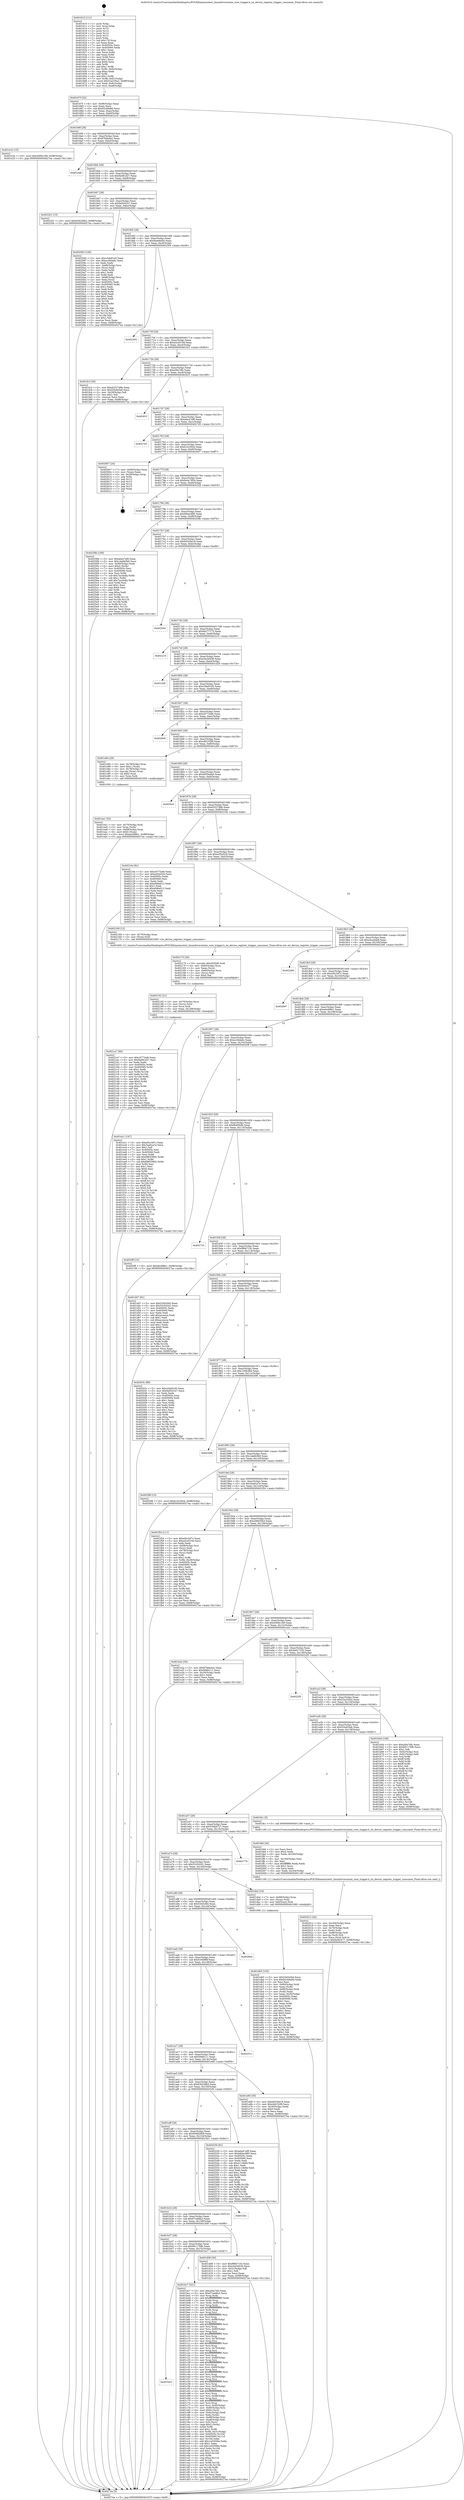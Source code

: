 digraph "0x401610" {
  label = "0x401610 (/mnt/c/Users/mathe/Desktop/tcc/POCII/binaries/extr_linuxdriversiioiio_core_trigger.h_iio_device_register_trigger_consumer_Final-ollvm.out::main(0))"
  labelloc = "t"
  node[shape=record]

  Entry [label="",width=0.3,height=0.3,shape=circle,fillcolor=black,style=filled]
  "0x40167f" [label="{
     0x40167f [32]\l
     | [instrs]\l
     &nbsp;&nbsp;0x40167f \<+6\>: mov -0x98(%rbp),%eax\l
     &nbsp;&nbsp;0x401685 \<+2\>: mov %eax,%ecx\l
     &nbsp;&nbsp;0x401687 \<+6\>: sub $0x82c0da8d,%ecx\l
     &nbsp;&nbsp;0x40168d \<+6\>: mov %eax,-0xac(%rbp)\l
     &nbsp;&nbsp;0x401693 \<+6\>: mov %ecx,-0xb0(%rbp)\l
     &nbsp;&nbsp;0x401699 \<+6\>: je 0000000000401e1b \<main+0x80b\>\l
  }"]
  "0x401e1b" [label="{
     0x401e1b [15]\l
     | [instrs]\l
     &nbsp;&nbsp;0x401e1b \<+10\>: movl $0x4569c189,-0x98(%rbp)\l
     &nbsp;&nbsp;0x401e25 \<+5\>: jmp 00000000004027ea \<main+0x11da\>\l
  }"]
  "0x40169f" [label="{
     0x40169f [28]\l
     | [instrs]\l
     &nbsp;&nbsp;0x40169f \<+5\>: jmp 00000000004016a4 \<main+0x94\>\l
     &nbsp;&nbsp;0x4016a4 \<+6\>: mov -0xac(%rbp),%eax\l
     &nbsp;&nbsp;0x4016aa \<+5\>: sub $0x87bbb4a2,%eax\l
     &nbsp;&nbsp;0x4016af \<+6\>: mov %eax,-0xb4(%rbp)\l
     &nbsp;&nbsp;0x4016b5 \<+6\>: je 0000000000401e48 \<main+0x838\>\l
  }"]
  Exit [label="",width=0.3,height=0.3,shape=circle,fillcolor=black,style=filled,peripheries=2]
  "0x401e48" [label="{
     0x401e48\l
  }", style=dashed]
  "0x4016bb" [label="{
     0x4016bb [28]\l
     | [instrs]\l
     &nbsp;&nbsp;0x4016bb \<+5\>: jmp 00000000004016c0 \<main+0xb0\>\l
     &nbsp;&nbsp;0x4016c0 \<+6\>: mov -0xac(%rbp),%eax\l
     &nbsp;&nbsp;0x4016c6 \<+5\>: sub $0x9a081d27,%eax\l
     &nbsp;&nbsp;0x4016cb \<+6\>: mov %eax,-0xb8(%rbp)\l
     &nbsp;&nbsp;0x4016d1 \<+6\>: je 0000000000402201 \<main+0xbf1\>\l
  }"]
  "0x4021a7" [label="{
     0x4021a7 [90]\l
     | [instrs]\l
     &nbsp;&nbsp;0x4021a7 \<+5\>: mov $0xc6772efe,%eax\l
     &nbsp;&nbsp;0x4021ac \<+5\>: mov $0x9a081d27,%esi\l
     &nbsp;&nbsp;0x4021b1 \<+2\>: xor %edx,%edx\l
     &nbsp;&nbsp;0x4021b3 \<+8\>: mov 0x40505c,%r8d\l
     &nbsp;&nbsp;0x4021bb \<+8\>: mov 0x405060,%r9d\l
     &nbsp;&nbsp;0x4021c3 \<+3\>: sub $0x1,%edx\l
     &nbsp;&nbsp;0x4021c6 \<+3\>: mov %r8d,%r10d\l
     &nbsp;&nbsp;0x4021c9 \<+3\>: add %edx,%r10d\l
     &nbsp;&nbsp;0x4021cc \<+4\>: imul %r10d,%r8d\l
     &nbsp;&nbsp;0x4021d0 \<+4\>: and $0x1,%r8d\l
     &nbsp;&nbsp;0x4021d4 \<+4\>: cmp $0x0,%r8d\l
     &nbsp;&nbsp;0x4021d8 \<+4\>: sete %r11b\l
     &nbsp;&nbsp;0x4021dc \<+4\>: cmp $0xa,%r9d\l
     &nbsp;&nbsp;0x4021e0 \<+3\>: setl %bl\l
     &nbsp;&nbsp;0x4021e3 \<+3\>: mov %r11b,%r14b\l
     &nbsp;&nbsp;0x4021e6 \<+3\>: and %bl,%r14b\l
     &nbsp;&nbsp;0x4021e9 \<+3\>: xor %bl,%r11b\l
     &nbsp;&nbsp;0x4021ec \<+3\>: or %r11b,%r14b\l
     &nbsp;&nbsp;0x4021ef \<+4\>: test $0x1,%r14b\l
     &nbsp;&nbsp;0x4021f3 \<+3\>: cmovne %esi,%eax\l
     &nbsp;&nbsp;0x4021f6 \<+6\>: mov %eax,-0x98(%rbp)\l
     &nbsp;&nbsp;0x4021fc \<+5\>: jmp 00000000004027ea \<main+0x11da\>\l
  }"]
  "0x402201" [label="{
     0x402201 [15]\l
     | [instrs]\l
     &nbsp;&nbsp;0x402201 \<+10\>: movl $0x639249b2,-0x98(%rbp)\l
     &nbsp;&nbsp;0x40220b \<+5\>: jmp 00000000004027ea \<main+0x11da\>\l
  }"]
  "0x4016d7" [label="{
     0x4016d7 [28]\l
     | [instrs]\l
     &nbsp;&nbsp;0x4016d7 \<+5\>: jmp 00000000004016dc \<main+0xcc\>\l
     &nbsp;&nbsp;0x4016dc \<+6\>: mov -0xac(%rbp),%eax\l
     &nbsp;&nbsp;0x4016e2 \<+5\>: sub $0x9a93d1b7,%eax\l
     &nbsp;&nbsp;0x4016e7 \<+6\>: mov %eax,-0xbc(%rbp)\l
     &nbsp;&nbsp;0x4016ed \<+6\>: je 0000000000402092 \<main+0xa82\>\l
  }"]
  "0x402192" [label="{
     0x402192 [21]\l
     | [instrs]\l
     &nbsp;&nbsp;0x402192 \<+4\>: mov -0x70(%rbp),%rcx\l
     &nbsp;&nbsp;0x402196 \<+3\>: mov (%rcx),%rcx\l
     &nbsp;&nbsp;0x402199 \<+3\>: mov %rcx,%rdi\l
     &nbsp;&nbsp;0x40219c \<+6\>: mov %eax,-0x168(%rbp)\l
     &nbsp;&nbsp;0x4021a2 \<+5\>: call 0000000000401030 \<free@plt\>\l
     | [calls]\l
     &nbsp;&nbsp;0x401030 \{1\} (unknown)\l
  }"]
  "0x402092" [label="{
     0x402092 [109]\l
     | [instrs]\l
     &nbsp;&nbsp;0x402092 \<+5\>: mov $0xc5de91d5,%eax\l
     &nbsp;&nbsp;0x402097 \<+5\>: mov $0xec26da6c,%ecx\l
     &nbsp;&nbsp;0x40209c \<+2\>: xor %edx,%edx\l
     &nbsp;&nbsp;0x40209e \<+4\>: mov -0x68(%rbp),%rsi\l
     &nbsp;&nbsp;0x4020a2 \<+2\>: mov (%rsi),%edi\l
     &nbsp;&nbsp;0x4020a4 \<+3\>: mov %edx,%r8d\l
     &nbsp;&nbsp;0x4020a7 \<+4\>: sub $0x1,%r8d\l
     &nbsp;&nbsp;0x4020ab \<+3\>: sub %r8d,%edi\l
     &nbsp;&nbsp;0x4020ae \<+4\>: mov -0x68(%rbp),%rsi\l
     &nbsp;&nbsp;0x4020b2 \<+2\>: mov %edi,(%rsi)\l
     &nbsp;&nbsp;0x4020b4 \<+7\>: mov 0x40505c,%edi\l
     &nbsp;&nbsp;0x4020bb \<+8\>: mov 0x405060,%r8d\l
     &nbsp;&nbsp;0x4020c3 \<+3\>: sub $0x1,%edx\l
     &nbsp;&nbsp;0x4020c6 \<+3\>: mov %edi,%r9d\l
     &nbsp;&nbsp;0x4020c9 \<+3\>: add %edx,%r9d\l
     &nbsp;&nbsp;0x4020cc \<+4\>: imul %r9d,%edi\l
     &nbsp;&nbsp;0x4020d0 \<+3\>: and $0x1,%edi\l
     &nbsp;&nbsp;0x4020d3 \<+3\>: cmp $0x0,%edi\l
     &nbsp;&nbsp;0x4020d6 \<+4\>: sete %r10b\l
     &nbsp;&nbsp;0x4020da \<+4\>: cmp $0xa,%r8d\l
     &nbsp;&nbsp;0x4020de \<+4\>: setl %r11b\l
     &nbsp;&nbsp;0x4020e2 \<+3\>: mov %r10b,%bl\l
     &nbsp;&nbsp;0x4020e5 \<+3\>: and %r11b,%bl\l
     &nbsp;&nbsp;0x4020e8 \<+3\>: xor %r11b,%r10b\l
     &nbsp;&nbsp;0x4020eb \<+3\>: or %r10b,%bl\l
     &nbsp;&nbsp;0x4020ee \<+3\>: test $0x1,%bl\l
     &nbsp;&nbsp;0x4020f1 \<+3\>: cmovne %ecx,%eax\l
     &nbsp;&nbsp;0x4020f4 \<+6\>: mov %eax,-0x98(%rbp)\l
     &nbsp;&nbsp;0x4020fa \<+5\>: jmp 00000000004027ea \<main+0x11da\>\l
  }"]
  "0x4016f3" [label="{
     0x4016f3 [28]\l
     | [instrs]\l
     &nbsp;&nbsp;0x4016f3 \<+5\>: jmp 00000000004016f8 \<main+0xe8\>\l
     &nbsp;&nbsp;0x4016f8 \<+6\>: mov -0xac(%rbp),%eax\l
     &nbsp;&nbsp;0x4016fe \<+5\>: sub $0x9ade6ed4,%eax\l
     &nbsp;&nbsp;0x401703 \<+6\>: mov %eax,-0xc0(%rbp)\l
     &nbsp;&nbsp;0x401709 \<+6\>: je 0000000000402304 \<main+0xcf4\>\l
  }"]
  "0x402175" [label="{
     0x402175 [29]\l
     | [instrs]\l
     &nbsp;&nbsp;0x402175 \<+10\>: movabs $0x4030d6,%rdi\l
     &nbsp;&nbsp;0x40217f \<+4\>: mov -0x60(%rbp),%rcx\l
     &nbsp;&nbsp;0x402183 \<+2\>: mov %eax,(%rcx)\l
     &nbsp;&nbsp;0x402185 \<+4\>: mov -0x60(%rbp),%rcx\l
     &nbsp;&nbsp;0x402189 \<+2\>: mov (%rcx),%esi\l
     &nbsp;&nbsp;0x40218b \<+2\>: mov $0x0,%al\l
     &nbsp;&nbsp;0x40218d \<+5\>: call 0000000000401040 \<printf@plt\>\l
     | [calls]\l
     &nbsp;&nbsp;0x401040 \{1\} (unknown)\l
  }"]
  "0x402304" [label="{
     0x402304\l
  }", style=dashed]
  "0x40170f" [label="{
     0x40170f [28]\l
     | [instrs]\l
     &nbsp;&nbsp;0x40170f \<+5\>: jmp 0000000000401714 \<main+0x104\>\l
     &nbsp;&nbsp;0x401714 \<+6\>: mov -0xac(%rbp),%eax\l
     &nbsp;&nbsp;0x40171a \<+5\>: sub $0xa5ce519d,%eax\l
     &nbsp;&nbsp;0x40171f \<+6\>: mov %eax,-0xc4(%rbp)\l
     &nbsp;&nbsp;0x401725 \<+6\>: je 0000000000401fc3 \<main+0x9b3\>\l
  }"]
  "0x402012" [label="{
     0x402012 [42]\l
     | [instrs]\l
     &nbsp;&nbsp;0x402012 \<+6\>: mov -0x164(%rbp),%ecx\l
     &nbsp;&nbsp;0x402018 \<+3\>: imul %eax,%ecx\l
     &nbsp;&nbsp;0x40201b \<+4\>: mov -0x70(%rbp),%rdi\l
     &nbsp;&nbsp;0x40201f \<+3\>: mov (%rdi),%rdi\l
     &nbsp;&nbsp;0x402022 \<+4\>: mov -0x68(%rbp),%r8\l
     &nbsp;&nbsp;0x402026 \<+3\>: movslq (%r8),%r8\l
     &nbsp;&nbsp;0x402029 \<+4\>: mov %ecx,(%rdi,%r8,4)\l
     &nbsp;&nbsp;0x40202d \<+10\>: movl $0xfa56c477,-0x98(%rbp)\l
     &nbsp;&nbsp;0x402037 \<+5\>: jmp 00000000004027ea \<main+0x11da\>\l
  }"]
  "0x401fc3" [label="{
     0x401fc3 [30]\l
     | [instrs]\l
     &nbsp;&nbsp;0x401fc3 \<+5\>: mov $0xd252748b,%eax\l
     &nbsp;&nbsp;0x401fc8 \<+5\>: mov $0x52b403a6,%ecx\l
     &nbsp;&nbsp;0x401fcd \<+3\>: mov -0x29(%rbp),%dl\l
     &nbsp;&nbsp;0x401fd0 \<+3\>: test $0x1,%dl\l
     &nbsp;&nbsp;0x401fd3 \<+3\>: cmovne %ecx,%eax\l
     &nbsp;&nbsp;0x401fd6 \<+6\>: mov %eax,-0x98(%rbp)\l
     &nbsp;&nbsp;0x401fdc \<+5\>: jmp 00000000004027ea \<main+0x11da\>\l
  }"]
  "0x40172b" [label="{
     0x40172b [28]\l
     | [instrs]\l
     &nbsp;&nbsp;0x40172b \<+5\>: jmp 0000000000401730 \<main+0x120\>\l
     &nbsp;&nbsp;0x401730 \<+6\>: mov -0xac(%rbp),%eax\l
     &nbsp;&nbsp;0x401736 \<+5\>: sub $0xa5fa7dfc,%eax\l
     &nbsp;&nbsp;0x40173b \<+6\>: mov %eax,-0xc8(%rbp)\l
     &nbsp;&nbsp;0x401741 \<+6\>: je 000000000040261f \<main+0x100f\>\l
  }"]
  "0x401fe6" [label="{
     0x401fe6 [44]\l
     | [instrs]\l
     &nbsp;&nbsp;0x401fe6 \<+2\>: xor %ecx,%ecx\l
     &nbsp;&nbsp;0x401fe8 \<+5\>: mov $0x2,%edx\l
     &nbsp;&nbsp;0x401fed \<+6\>: mov %edx,-0x160(%rbp)\l
     &nbsp;&nbsp;0x401ff3 \<+1\>: cltd\l
     &nbsp;&nbsp;0x401ff4 \<+6\>: mov -0x160(%rbp),%esi\l
     &nbsp;&nbsp;0x401ffa \<+2\>: idiv %esi\l
     &nbsp;&nbsp;0x401ffc \<+6\>: imul $0xfffffffe,%edx,%edx\l
     &nbsp;&nbsp;0x402002 \<+3\>: sub $0x1,%ecx\l
     &nbsp;&nbsp;0x402005 \<+2\>: sub %ecx,%edx\l
     &nbsp;&nbsp;0x402007 \<+6\>: mov %edx,-0x164(%rbp)\l
     &nbsp;&nbsp;0x40200d \<+5\>: call 0000000000401160 \<next_i\>\l
     | [calls]\l
     &nbsp;&nbsp;0x401160 \{1\} (/mnt/c/Users/mathe/Desktop/tcc/POCII/binaries/extr_linuxdriversiioiio_core_trigger.h_iio_device_register_trigger_consumer_Final-ollvm.out::next_i)\l
  }"]
  "0x40261f" [label="{
     0x40261f\l
  }", style=dashed]
  "0x401747" [label="{
     0x401747 [28]\l
     | [instrs]\l
     &nbsp;&nbsp;0x401747 \<+5\>: jmp 000000000040174c \<main+0x13c\>\l
     &nbsp;&nbsp;0x40174c \<+6\>: mov -0xac(%rbp),%eax\l
     &nbsp;&nbsp;0x401752 \<+5\>: sub $0xabe47af9,%eax\l
     &nbsp;&nbsp;0x401757 \<+6\>: mov %eax,-0xcc(%rbp)\l
     &nbsp;&nbsp;0x40175d \<+6\>: je 00000000004027d3 \<main+0x11c3\>\l
  }"]
  "0x401ea1" [label="{
     0x401ea1 [32]\l
     | [instrs]\l
     &nbsp;&nbsp;0x401ea1 \<+4\>: mov -0x70(%rbp),%rdi\l
     &nbsp;&nbsp;0x401ea5 \<+3\>: mov %rax,(%rdi)\l
     &nbsp;&nbsp;0x401ea8 \<+4\>: mov -0x68(%rbp),%rax\l
     &nbsp;&nbsp;0x401eac \<+6\>: movl $0x0,(%rax)\l
     &nbsp;&nbsp;0x401eb2 \<+10\>: movl $0xebc6f6b1,-0x98(%rbp)\l
     &nbsp;&nbsp;0x401ebc \<+5\>: jmp 00000000004027ea \<main+0x11da\>\l
  }"]
  "0x4027d3" [label="{
     0x4027d3\l
  }", style=dashed]
  "0x401763" [label="{
     0x401763 [28]\l
     | [instrs]\l
     &nbsp;&nbsp;0x401763 \<+5\>: jmp 0000000000401768 \<main+0x158\>\l
     &nbsp;&nbsp;0x401768 \<+6\>: mov -0xac(%rbp),%eax\l
     &nbsp;&nbsp;0x40176e \<+5\>: sub $0xb10c30cb,%eax\l
     &nbsp;&nbsp;0x401773 \<+6\>: mov %eax,-0xd0(%rbp)\l
     &nbsp;&nbsp;0x401779 \<+6\>: je 0000000000402607 \<main+0xff7\>\l
  }"]
  "0x401db5" [label="{
     0x401db5 [102]\l
     | [instrs]\l
     &nbsp;&nbsp;0x401db5 \<+5\>: mov $0x53d3cf44,%ecx\l
     &nbsp;&nbsp;0x401dba \<+5\>: mov $0x82c0da8d,%edx\l
     &nbsp;&nbsp;0x401dbf \<+2\>: xor %esi,%esi\l
     &nbsp;&nbsp;0x401dc1 \<+4\>: mov -0x80(%rbp),%rdi\l
     &nbsp;&nbsp;0x401dc5 \<+2\>: mov %eax,(%rdi)\l
     &nbsp;&nbsp;0x401dc7 \<+4\>: mov -0x80(%rbp),%rdi\l
     &nbsp;&nbsp;0x401dcb \<+2\>: mov (%rdi),%eax\l
     &nbsp;&nbsp;0x401dcd \<+3\>: mov %eax,-0x30(%rbp)\l
     &nbsp;&nbsp;0x401dd0 \<+7\>: mov 0x40505c,%eax\l
     &nbsp;&nbsp;0x401dd7 \<+8\>: mov 0x405060,%r8d\l
     &nbsp;&nbsp;0x401ddf \<+3\>: sub $0x1,%esi\l
     &nbsp;&nbsp;0x401de2 \<+3\>: mov %eax,%r9d\l
     &nbsp;&nbsp;0x401de5 \<+3\>: add %esi,%r9d\l
     &nbsp;&nbsp;0x401de8 \<+4\>: imul %r9d,%eax\l
     &nbsp;&nbsp;0x401dec \<+3\>: and $0x1,%eax\l
     &nbsp;&nbsp;0x401def \<+3\>: cmp $0x0,%eax\l
     &nbsp;&nbsp;0x401df2 \<+4\>: sete %r10b\l
     &nbsp;&nbsp;0x401df6 \<+4\>: cmp $0xa,%r8d\l
     &nbsp;&nbsp;0x401dfa \<+4\>: setl %r11b\l
     &nbsp;&nbsp;0x401dfe \<+3\>: mov %r10b,%bl\l
     &nbsp;&nbsp;0x401e01 \<+3\>: and %r11b,%bl\l
     &nbsp;&nbsp;0x401e04 \<+3\>: xor %r11b,%r10b\l
     &nbsp;&nbsp;0x401e07 \<+3\>: or %r10b,%bl\l
     &nbsp;&nbsp;0x401e0a \<+3\>: test $0x1,%bl\l
     &nbsp;&nbsp;0x401e0d \<+3\>: cmovne %edx,%ecx\l
     &nbsp;&nbsp;0x401e10 \<+6\>: mov %ecx,-0x98(%rbp)\l
     &nbsp;&nbsp;0x401e16 \<+5\>: jmp 00000000004027ea \<main+0x11da\>\l
  }"]
  "0x402607" [label="{
     0x402607 [24]\l
     | [instrs]\l
     &nbsp;&nbsp;0x402607 \<+7\>: mov -0x90(%rbp),%rax\l
     &nbsp;&nbsp;0x40260e \<+2\>: mov (%rax),%eax\l
     &nbsp;&nbsp;0x402610 \<+4\>: lea -0x28(%rbp),%rsp\l
     &nbsp;&nbsp;0x402614 \<+1\>: pop %rbx\l
     &nbsp;&nbsp;0x402615 \<+2\>: pop %r12\l
     &nbsp;&nbsp;0x402617 \<+2\>: pop %r13\l
     &nbsp;&nbsp;0x402619 \<+2\>: pop %r14\l
     &nbsp;&nbsp;0x40261b \<+2\>: pop %r15\l
     &nbsp;&nbsp;0x40261d \<+1\>: pop %rbp\l
     &nbsp;&nbsp;0x40261e \<+1\>: ret\l
  }"]
  "0x40177f" [label="{
     0x40177f [28]\l
     | [instrs]\l
     &nbsp;&nbsp;0x40177f \<+5\>: jmp 0000000000401784 \<main+0x174\>\l
     &nbsp;&nbsp;0x401784 \<+6\>: mov -0xac(%rbp),%eax\l
     &nbsp;&nbsp;0x40178a \<+5\>: sub $0xb44c7854,%eax\l
     &nbsp;&nbsp;0x40178f \<+6\>: mov %eax,-0xd4(%rbp)\l
     &nbsp;&nbsp;0x401795 \<+6\>: je 0000000000402328 \<main+0xd18\>\l
  }"]
  "0x401b53" [label="{
     0x401b53\l
  }", style=dashed]
  "0x402328" [label="{
     0x402328\l
  }", style=dashed]
  "0x40179b" [label="{
     0x40179b [28]\l
     | [instrs]\l
     &nbsp;&nbsp;0x40179b \<+5\>: jmp 00000000004017a0 \<main+0x190\>\l
     &nbsp;&nbsp;0x4017a0 \<+6\>: mov -0xac(%rbp),%eax\l
     &nbsp;&nbsp;0x4017a6 \<+5\>: sub $0xb84ec885,%eax\l
     &nbsp;&nbsp;0x4017ab \<+6\>: mov %eax,-0xd8(%rbp)\l
     &nbsp;&nbsp;0x4017b1 \<+6\>: je 000000000040258b \<main+0xf7b\>\l
  }"]
  "0x401bc7" [label="{
     0x401bc7 [321]\l
     | [instrs]\l
     &nbsp;&nbsp;0x401bc7 \<+5\>: mov $0xa5fa7dfc,%eax\l
     &nbsp;&nbsp;0x401bcc \<+5\>: mov $0x67ceb8a3,%ecx\l
     &nbsp;&nbsp;0x401bd1 \<+3\>: mov %rsp,%rdx\l
     &nbsp;&nbsp;0x401bd4 \<+4\>: add $0xfffffffffffffff0,%rdx\l
     &nbsp;&nbsp;0x401bd8 \<+3\>: mov %rdx,%rsp\l
     &nbsp;&nbsp;0x401bdb \<+7\>: mov %rdx,-0x90(%rbp)\l
     &nbsp;&nbsp;0x401be2 \<+3\>: mov %rsp,%rdx\l
     &nbsp;&nbsp;0x401be5 \<+4\>: add $0xfffffffffffffff0,%rdx\l
     &nbsp;&nbsp;0x401be9 \<+3\>: mov %rdx,%rsp\l
     &nbsp;&nbsp;0x401bec \<+3\>: mov %rsp,%rsi\l
     &nbsp;&nbsp;0x401bef \<+4\>: add $0xfffffffffffffff0,%rsi\l
     &nbsp;&nbsp;0x401bf3 \<+3\>: mov %rsi,%rsp\l
     &nbsp;&nbsp;0x401bf6 \<+7\>: mov %rsi,-0x88(%rbp)\l
     &nbsp;&nbsp;0x401bfd \<+3\>: mov %rsp,%rsi\l
     &nbsp;&nbsp;0x401c00 \<+4\>: add $0xfffffffffffffff0,%rsi\l
     &nbsp;&nbsp;0x401c04 \<+3\>: mov %rsi,%rsp\l
     &nbsp;&nbsp;0x401c07 \<+4\>: mov %rsi,-0x80(%rbp)\l
     &nbsp;&nbsp;0x401c0b \<+3\>: mov %rsp,%rsi\l
     &nbsp;&nbsp;0x401c0e \<+4\>: add $0xfffffffffffffff0,%rsi\l
     &nbsp;&nbsp;0x401c12 \<+3\>: mov %rsi,%rsp\l
     &nbsp;&nbsp;0x401c15 \<+4\>: mov %rsi,-0x78(%rbp)\l
     &nbsp;&nbsp;0x401c19 \<+3\>: mov %rsp,%rsi\l
     &nbsp;&nbsp;0x401c1c \<+4\>: add $0xfffffffffffffff0,%rsi\l
     &nbsp;&nbsp;0x401c20 \<+3\>: mov %rsi,%rsp\l
     &nbsp;&nbsp;0x401c23 \<+4\>: mov %rsi,-0x70(%rbp)\l
     &nbsp;&nbsp;0x401c27 \<+3\>: mov %rsp,%rsi\l
     &nbsp;&nbsp;0x401c2a \<+4\>: add $0xfffffffffffffff0,%rsi\l
     &nbsp;&nbsp;0x401c2e \<+3\>: mov %rsi,%rsp\l
     &nbsp;&nbsp;0x401c31 \<+4\>: mov %rsi,-0x68(%rbp)\l
     &nbsp;&nbsp;0x401c35 \<+3\>: mov %rsp,%rsi\l
     &nbsp;&nbsp;0x401c38 \<+4\>: add $0xfffffffffffffff0,%rsi\l
     &nbsp;&nbsp;0x401c3c \<+3\>: mov %rsi,%rsp\l
     &nbsp;&nbsp;0x401c3f \<+4\>: mov %rsi,-0x60(%rbp)\l
     &nbsp;&nbsp;0x401c43 \<+3\>: mov %rsp,%rsi\l
     &nbsp;&nbsp;0x401c46 \<+4\>: add $0xfffffffffffffff0,%rsi\l
     &nbsp;&nbsp;0x401c4a \<+3\>: mov %rsi,%rsp\l
     &nbsp;&nbsp;0x401c4d \<+4\>: mov %rsi,-0x58(%rbp)\l
     &nbsp;&nbsp;0x401c51 \<+3\>: mov %rsp,%rsi\l
     &nbsp;&nbsp;0x401c54 \<+4\>: add $0xfffffffffffffff0,%rsi\l
     &nbsp;&nbsp;0x401c58 \<+3\>: mov %rsi,%rsp\l
     &nbsp;&nbsp;0x401c5b \<+4\>: mov %rsi,-0x50(%rbp)\l
     &nbsp;&nbsp;0x401c5f \<+3\>: mov %rsp,%rsi\l
     &nbsp;&nbsp;0x401c62 \<+4\>: add $0xfffffffffffffff0,%rsi\l
     &nbsp;&nbsp;0x401c66 \<+3\>: mov %rsi,%rsp\l
     &nbsp;&nbsp;0x401c69 \<+4\>: mov %rsi,-0x48(%rbp)\l
     &nbsp;&nbsp;0x401c6d \<+3\>: mov %rsp,%rsi\l
     &nbsp;&nbsp;0x401c70 \<+4\>: add $0xfffffffffffffff0,%rsi\l
     &nbsp;&nbsp;0x401c74 \<+3\>: mov %rsi,%rsp\l
     &nbsp;&nbsp;0x401c77 \<+4\>: mov %rsi,-0x40(%rbp)\l
     &nbsp;&nbsp;0x401c7b \<+7\>: mov -0x90(%rbp),%rsi\l
     &nbsp;&nbsp;0x401c82 \<+6\>: movl $0x0,(%rsi)\l
     &nbsp;&nbsp;0x401c88 \<+6\>: mov -0x9c(%rbp),%edi\l
     &nbsp;&nbsp;0x401c8e \<+2\>: mov %edi,(%rdx)\l
     &nbsp;&nbsp;0x401c90 \<+7\>: mov -0x88(%rbp),%rsi\l
     &nbsp;&nbsp;0x401c97 \<+7\>: mov -0xa8(%rbp),%r8\l
     &nbsp;&nbsp;0x401c9e \<+3\>: mov %r8,(%rsi)\l
     &nbsp;&nbsp;0x401ca1 \<+3\>: cmpl $0x2,(%rdx)\l
     &nbsp;&nbsp;0x401ca4 \<+4\>: setne %r9b\l
     &nbsp;&nbsp;0x401ca8 \<+4\>: and $0x1,%r9b\l
     &nbsp;&nbsp;0x401cac \<+4\>: mov %r9b,-0x31(%rbp)\l
     &nbsp;&nbsp;0x401cb0 \<+8\>: mov 0x40505c,%r10d\l
     &nbsp;&nbsp;0x401cb8 \<+8\>: mov 0x405060,%r11d\l
     &nbsp;&nbsp;0x401cc0 \<+3\>: mov %r10d,%ebx\l
     &nbsp;&nbsp;0x401cc3 \<+6\>: add $0x1e43506e,%ebx\l
     &nbsp;&nbsp;0x401cc9 \<+3\>: sub $0x1,%ebx\l
     &nbsp;&nbsp;0x401ccc \<+6\>: sub $0x1e43506e,%ebx\l
     &nbsp;&nbsp;0x401cd2 \<+4\>: imul %ebx,%r10d\l
     &nbsp;&nbsp;0x401cd6 \<+4\>: and $0x1,%r10d\l
     &nbsp;&nbsp;0x401cda \<+4\>: cmp $0x0,%r10d\l
     &nbsp;&nbsp;0x401cde \<+4\>: sete %r9b\l
     &nbsp;&nbsp;0x401ce2 \<+4\>: cmp $0xa,%r11d\l
     &nbsp;&nbsp;0x401ce6 \<+4\>: setl %r14b\l
     &nbsp;&nbsp;0x401cea \<+3\>: mov %r9b,%r15b\l
     &nbsp;&nbsp;0x401ced \<+3\>: and %r14b,%r15b\l
     &nbsp;&nbsp;0x401cf0 \<+3\>: xor %r14b,%r9b\l
     &nbsp;&nbsp;0x401cf3 \<+3\>: or %r9b,%r15b\l
     &nbsp;&nbsp;0x401cf6 \<+4\>: test $0x1,%r15b\l
     &nbsp;&nbsp;0x401cfa \<+3\>: cmovne %ecx,%eax\l
     &nbsp;&nbsp;0x401cfd \<+6\>: mov %eax,-0x98(%rbp)\l
     &nbsp;&nbsp;0x401d03 \<+5\>: jmp 00000000004027ea \<main+0x11da\>\l
  }"]
  "0x40258b" [label="{
     0x40258b [109]\l
     | [instrs]\l
     &nbsp;&nbsp;0x40258b \<+5\>: mov $0xabe47af9,%eax\l
     &nbsp;&nbsp;0x402590 \<+5\>: mov $0x1da6b5b0,%ecx\l
     &nbsp;&nbsp;0x402595 \<+7\>: mov -0x90(%rbp),%rdx\l
     &nbsp;&nbsp;0x40259c \<+6\>: movl $0x0,(%rdx)\l
     &nbsp;&nbsp;0x4025a2 \<+7\>: mov 0x40505c,%esi\l
     &nbsp;&nbsp;0x4025a9 \<+7\>: mov 0x405060,%edi\l
     &nbsp;&nbsp;0x4025b0 \<+3\>: mov %esi,%r8d\l
     &nbsp;&nbsp;0x4025b3 \<+7\>: sub $0x7accb4fa,%r8d\l
     &nbsp;&nbsp;0x4025ba \<+4\>: sub $0x1,%r8d\l
     &nbsp;&nbsp;0x4025be \<+7\>: add $0x7accb4fa,%r8d\l
     &nbsp;&nbsp;0x4025c5 \<+4\>: imul %r8d,%esi\l
     &nbsp;&nbsp;0x4025c9 \<+3\>: and $0x1,%esi\l
     &nbsp;&nbsp;0x4025cc \<+3\>: cmp $0x0,%esi\l
     &nbsp;&nbsp;0x4025cf \<+4\>: sete %r9b\l
     &nbsp;&nbsp;0x4025d3 \<+3\>: cmp $0xa,%edi\l
     &nbsp;&nbsp;0x4025d6 \<+4\>: setl %r10b\l
     &nbsp;&nbsp;0x4025da \<+3\>: mov %r9b,%r11b\l
     &nbsp;&nbsp;0x4025dd \<+3\>: and %r10b,%r11b\l
     &nbsp;&nbsp;0x4025e0 \<+3\>: xor %r10b,%r9b\l
     &nbsp;&nbsp;0x4025e3 \<+3\>: or %r9b,%r11b\l
     &nbsp;&nbsp;0x4025e6 \<+4\>: test $0x1,%r11b\l
     &nbsp;&nbsp;0x4025ea \<+3\>: cmovne %ecx,%eax\l
     &nbsp;&nbsp;0x4025ed \<+6\>: mov %eax,-0x98(%rbp)\l
     &nbsp;&nbsp;0x4025f3 \<+5\>: jmp 00000000004027ea \<main+0x11da\>\l
  }"]
  "0x4017b7" [label="{
     0x4017b7 [28]\l
     | [instrs]\l
     &nbsp;&nbsp;0x4017b7 \<+5\>: jmp 00000000004017bc \<main+0x1ac\>\l
     &nbsp;&nbsp;0x4017bc \<+6\>: mov -0xac(%rbp),%eax\l
     &nbsp;&nbsp;0x4017c2 \<+5\>: sub $0xb9329a18,%eax\l
     &nbsp;&nbsp;0x4017c7 \<+6\>: mov %eax,-0xdc(%rbp)\l
     &nbsp;&nbsp;0x4017cd \<+6\>: je 000000000040250d \<main+0xefd\>\l
  }"]
  "0x401b37" [label="{
     0x401b37 [28]\l
     | [instrs]\l
     &nbsp;&nbsp;0x401b37 \<+5\>: jmp 0000000000401b3c \<main+0x52c\>\l
     &nbsp;&nbsp;0x401b3c \<+6\>: mov -0xac(%rbp),%eax\l
     &nbsp;&nbsp;0x401b42 \<+5\>: sub $0x68117bfb,%eax\l
     &nbsp;&nbsp;0x401b47 \<+6\>: mov %eax,-0x15c(%rbp)\l
     &nbsp;&nbsp;0x401b4d \<+6\>: je 0000000000401bc7 \<main+0x5b7\>\l
  }"]
  "0x40250d" [label="{
     0x40250d\l
  }", style=dashed]
  "0x4017d3" [label="{
     0x4017d3 [28]\l
     | [instrs]\l
     &nbsp;&nbsp;0x4017d3 \<+5\>: jmp 00000000004017d8 \<main+0x1c8\>\l
     &nbsp;&nbsp;0x4017d8 \<+6\>: mov -0xac(%rbp),%eax\l
     &nbsp;&nbsp;0x4017de \<+5\>: sub $0xbb277175,%eax\l
     &nbsp;&nbsp;0x4017e3 \<+6\>: mov %eax,-0xe0(%rbp)\l
     &nbsp;&nbsp;0x4017e9 \<+6\>: je 0000000000402210 \<main+0xc00\>\l
  }"]
  "0x401d08" [label="{
     0x401d08 [30]\l
     | [instrs]\l
     &nbsp;&nbsp;0x401d08 \<+5\>: mov $0xf98b710c,%eax\l
     &nbsp;&nbsp;0x401d0d \<+5\>: mov $0xc0a3d438,%ecx\l
     &nbsp;&nbsp;0x401d12 \<+3\>: mov -0x31(%rbp),%dl\l
     &nbsp;&nbsp;0x401d15 \<+3\>: test $0x1,%dl\l
     &nbsp;&nbsp;0x401d18 \<+3\>: cmovne %ecx,%eax\l
     &nbsp;&nbsp;0x401d1b \<+6\>: mov %eax,-0x98(%rbp)\l
     &nbsp;&nbsp;0x401d21 \<+5\>: jmp 00000000004027ea \<main+0x11da\>\l
  }"]
  "0x402210" [label="{
     0x402210\l
  }", style=dashed]
  "0x4017ef" [label="{
     0x4017ef [28]\l
     | [instrs]\l
     &nbsp;&nbsp;0x4017ef \<+5\>: jmp 00000000004017f4 \<main+0x1e4\>\l
     &nbsp;&nbsp;0x4017f4 \<+6\>: mov -0xac(%rbp),%eax\l
     &nbsp;&nbsp;0x4017fa \<+5\>: sub $0xc0a3d438,%eax\l
     &nbsp;&nbsp;0x4017ff \<+6\>: mov %eax,-0xe4(%rbp)\l
     &nbsp;&nbsp;0x401805 \<+6\>: je 0000000000401d26 \<main+0x716\>\l
  }"]
  "0x401b1b" [label="{
     0x401b1b [28]\l
     | [instrs]\l
     &nbsp;&nbsp;0x401b1b \<+5\>: jmp 0000000000401b20 \<main+0x510\>\l
     &nbsp;&nbsp;0x401b20 \<+6\>: mov -0xac(%rbp),%eax\l
     &nbsp;&nbsp;0x401b26 \<+5\>: sub $0x67ceb8a3,%eax\l
     &nbsp;&nbsp;0x401b2b \<+6\>: mov %eax,-0x158(%rbp)\l
     &nbsp;&nbsp;0x401b31 \<+6\>: je 0000000000401d08 \<main+0x6f8\>\l
  }"]
  "0x401d26" [label="{
     0x401d26\l
  }", style=dashed]
  "0x40180b" [label="{
     0x40180b [28]\l
     | [instrs]\l
     &nbsp;&nbsp;0x40180b \<+5\>: jmp 0000000000401810 \<main+0x200\>\l
     &nbsp;&nbsp;0x401810 \<+6\>: mov -0xac(%rbp),%eax\l
     &nbsp;&nbsp;0x401816 \<+5\>: sub $0xc5de91d5,%eax\l
     &nbsp;&nbsp;0x40181b \<+6\>: mov %eax,-0xe8(%rbp)\l
     &nbsp;&nbsp;0x401821 \<+6\>: je 00000000004026bc \<main+0x10ac\>\l
  }"]
  "0x4023b1" [label="{
     0x4023b1\l
  }", style=dashed]
  "0x4026bc" [label="{
     0x4026bc\l
  }", style=dashed]
  "0x401827" [label="{
     0x401827 [28]\l
     | [instrs]\l
     &nbsp;&nbsp;0x401827 \<+5\>: jmp 000000000040182c \<main+0x21c\>\l
     &nbsp;&nbsp;0x40182c \<+6\>: mov -0xac(%rbp),%eax\l
     &nbsp;&nbsp;0x401832 \<+5\>: sub $0xc6772efe,%eax\l
     &nbsp;&nbsp;0x401837 \<+6\>: mov %eax,-0xec(%rbp)\l
     &nbsp;&nbsp;0x40183d \<+6\>: je 00000000004026e6 \<main+0x10d6\>\l
  }"]
  "0x401aff" [label="{
     0x401aff [28]\l
     | [instrs]\l
     &nbsp;&nbsp;0x401aff \<+5\>: jmp 0000000000401b04 \<main+0x4f4\>\l
     &nbsp;&nbsp;0x401b04 \<+6\>: mov -0xac(%rbp),%eax\l
     &nbsp;&nbsp;0x401b0a \<+5\>: sub $0x65682609,%eax\l
     &nbsp;&nbsp;0x401b0f \<+6\>: mov %eax,-0x154(%rbp)\l
     &nbsp;&nbsp;0x401b15 \<+6\>: je 00000000004023b1 \<main+0xda1\>\l
  }"]
  "0x4026e6" [label="{
     0x4026e6\l
  }", style=dashed]
  "0x401843" [label="{
     0x401843 [28]\l
     | [instrs]\l
     &nbsp;&nbsp;0x401843 \<+5\>: jmp 0000000000401848 \<main+0x238\>\l
     &nbsp;&nbsp;0x401848 \<+6\>: mov -0xac(%rbp),%eax\l
     &nbsp;&nbsp;0x40184e \<+5\>: sub $0xc8d152f9,%eax\l
     &nbsp;&nbsp;0x401853 \<+6\>: mov %eax,-0xf0(%rbp)\l
     &nbsp;&nbsp;0x401859 \<+6\>: je 0000000000401e84 \<main+0x874\>\l
  }"]
  "0x402530" [label="{
     0x402530 [91]\l
     | [instrs]\l
     &nbsp;&nbsp;0x402530 \<+5\>: mov $0xabe47af9,%eax\l
     &nbsp;&nbsp;0x402535 \<+5\>: mov $0xb84ec885,%ecx\l
     &nbsp;&nbsp;0x40253a \<+7\>: mov 0x40505c,%edx\l
     &nbsp;&nbsp;0x402541 \<+7\>: mov 0x405060,%esi\l
     &nbsp;&nbsp;0x402548 \<+2\>: mov %edx,%edi\l
     &nbsp;&nbsp;0x40254a \<+6\>: sub $0xe114b8d,%edi\l
     &nbsp;&nbsp;0x402550 \<+3\>: sub $0x1,%edi\l
     &nbsp;&nbsp;0x402553 \<+6\>: add $0xe114b8d,%edi\l
     &nbsp;&nbsp;0x402559 \<+3\>: imul %edi,%edx\l
     &nbsp;&nbsp;0x40255c \<+3\>: and $0x1,%edx\l
     &nbsp;&nbsp;0x40255f \<+3\>: cmp $0x0,%edx\l
     &nbsp;&nbsp;0x402562 \<+4\>: sete %r8b\l
     &nbsp;&nbsp;0x402566 \<+3\>: cmp $0xa,%esi\l
     &nbsp;&nbsp;0x402569 \<+4\>: setl %r9b\l
     &nbsp;&nbsp;0x40256d \<+3\>: mov %r8b,%r10b\l
     &nbsp;&nbsp;0x402570 \<+3\>: and %r9b,%r10b\l
     &nbsp;&nbsp;0x402573 \<+3\>: xor %r9b,%r8b\l
     &nbsp;&nbsp;0x402576 \<+3\>: or %r8b,%r10b\l
     &nbsp;&nbsp;0x402579 \<+4\>: test $0x1,%r10b\l
     &nbsp;&nbsp;0x40257d \<+3\>: cmovne %ecx,%eax\l
     &nbsp;&nbsp;0x402580 \<+6\>: mov %eax,-0x98(%rbp)\l
     &nbsp;&nbsp;0x402586 \<+5\>: jmp 00000000004027ea \<main+0x11da\>\l
  }"]
  "0x401e84" [label="{
     0x401e84 [29]\l
     | [instrs]\l
     &nbsp;&nbsp;0x401e84 \<+4\>: mov -0x78(%rbp),%rax\l
     &nbsp;&nbsp;0x401e88 \<+6\>: movl $0x1,(%rax)\l
     &nbsp;&nbsp;0x401e8e \<+4\>: mov -0x78(%rbp),%rax\l
     &nbsp;&nbsp;0x401e92 \<+3\>: movslq (%rax),%rax\l
     &nbsp;&nbsp;0x401e95 \<+4\>: shl $0x2,%rax\l
     &nbsp;&nbsp;0x401e99 \<+3\>: mov %rax,%rdi\l
     &nbsp;&nbsp;0x401e9c \<+5\>: call 0000000000401050 \<malloc@plt\>\l
     | [calls]\l
     &nbsp;&nbsp;0x401050 \{1\} (unknown)\l
  }"]
  "0x40185f" [label="{
     0x40185f [28]\l
     | [instrs]\l
     &nbsp;&nbsp;0x40185f \<+5\>: jmp 0000000000401864 \<main+0x254\>\l
     &nbsp;&nbsp;0x401864 \<+6\>: mov -0xac(%rbp),%eax\l
     &nbsp;&nbsp;0x40186a \<+5\>: sub $0xd055eda0,%eax\l
     &nbsp;&nbsp;0x40186f \<+6\>: mov %eax,-0xf4(%rbp)\l
     &nbsp;&nbsp;0x401875 \<+6\>: je 00000000004024c0 \<main+0xeb0\>\l
  }"]
  "0x401ae3" [label="{
     0x401ae3 [28]\l
     | [instrs]\l
     &nbsp;&nbsp;0x401ae3 \<+5\>: jmp 0000000000401ae8 \<main+0x4d8\>\l
     &nbsp;&nbsp;0x401ae8 \<+6\>: mov -0xac(%rbp),%eax\l
     &nbsp;&nbsp;0x401aee \<+5\>: sub $0x639249b2,%eax\l
     &nbsp;&nbsp;0x401af3 \<+6\>: mov %eax,-0x150(%rbp)\l
     &nbsp;&nbsp;0x401af9 \<+6\>: je 0000000000402530 \<main+0xf20\>\l
  }"]
  "0x4024c0" [label="{
     0x4024c0\l
  }", style=dashed]
  "0x40187b" [label="{
     0x40187b [28]\l
     | [instrs]\l
     &nbsp;&nbsp;0x40187b \<+5\>: jmp 0000000000401880 \<main+0x270\>\l
     &nbsp;&nbsp;0x401880 \<+6\>: mov -0xac(%rbp),%eax\l
     &nbsp;&nbsp;0x401886 \<+5\>: sub $0xd252748b,%eax\l
     &nbsp;&nbsp;0x40188b \<+6\>: mov %eax,-0xf8(%rbp)\l
     &nbsp;&nbsp;0x401891 \<+6\>: je 000000000040210e \<main+0xafe\>\l
  }"]
  "0x401e66" [label="{
     0x401e66 [30]\l
     | [instrs]\l
     &nbsp;&nbsp;0x401e66 \<+5\>: mov $0xb9329a18,%eax\l
     &nbsp;&nbsp;0x401e6b \<+5\>: mov $0xc8d152f9,%ecx\l
     &nbsp;&nbsp;0x401e70 \<+3\>: mov -0x30(%rbp),%edx\l
     &nbsp;&nbsp;0x401e73 \<+3\>: cmp $0x0,%edx\l
     &nbsp;&nbsp;0x401e76 \<+3\>: cmove %ecx,%eax\l
     &nbsp;&nbsp;0x401e79 \<+6\>: mov %eax,-0x98(%rbp)\l
     &nbsp;&nbsp;0x401e7f \<+5\>: jmp 00000000004027ea \<main+0x11da\>\l
  }"]
  "0x40210e" [label="{
     0x40210e [91]\l
     | [instrs]\l
     &nbsp;&nbsp;0x40210e \<+5\>: mov $0xc6772efe,%eax\l
     &nbsp;&nbsp;0x402113 \<+5\>: mov $0xe2f2e52d,%ecx\l
     &nbsp;&nbsp;0x402118 \<+7\>: mov 0x40505c,%edx\l
     &nbsp;&nbsp;0x40211f \<+7\>: mov 0x405060,%esi\l
     &nbsp;&nbsp;0x402126 \<+2\>: mov %edx,%edi\l
     &nbsp;&nbsp;0x402128 \<+6\>: add $0xef46a012,%edi\l
     &nbsp;&nbsp;0x40212e \<+3\>: sub $0x1,%edi\l
     &nbsp;&nbsp;0x402131 \<+6\>: sub $0xef46a012,%edi\l
     &nbsp;&nbsp;0x402137 \<+3\>: imul %edi,%edx\l
     &nbsp;&nbsp;0x40213a \<+3\>: and $0x1,%edx\l
     &nbsp;&nbsp;0x40213d \<+3\>: cmp $0x0,%edx\l
     &nbsp;&nbsp;0x402140 \<+4\>: sete %r8b\l
     &nbsp;&nbsp;0x402144 \<+3\>: cmp $0xa,%esi\l
     &nbsp;&nbsp;0x402147 \<+4\>: setl %r9b\l
     &nbsp;&nbsp;0x40214b \<+3\>: mov %r8b,%r10b\l
     &nbsp;&nbsp;0x40214e \<+3\>: and %r9b,%r10b\l
     &nbsp;&nbsp;0x402151 \<+3\>: xor %r9b,%r8b\l
     &nbsp;&nbsp;0x402154 \<+3\>: or %r8b,%r10b\l
     &nbsp;&nbsp;0x402157 \<+4\>: test $0x1,%r10b\l
     &nbsp;&nbsp;0x40215b \<+3\>: cmovne %ecx,%eax\l
     &nbsp;&nbsp;0x40215e \<+6\>: mov %eax,-0x98(%rbp)\l
     &nbsp;&nbsp;0x402164 \<+5\>: jmp 00000000004027ea \<main+0x11da\>\l
  }"]
  "0x401897" [label="{
     0x401897 [28]\l
     | [instrs]\l
     &nbsp;&nbsp;0x401897 \<+5\>: jmp 000000000040189c \<main+0x28c\>\l
     &nbsp;&nbsp;0x40189c \<+6\>: mov -0xac(%rbp),%eax\l
     &nbsp;&nbsp;0x4018a2 \<+5\>: sub $0xe2f2e52d,%eax\l
     &nbsp;&nbsp;0x4018a7 \<+6\>: mov %eax,-0xfc(%rbp)\l
     &nbsp;&nbsp;0x4018ad \<+6\>: je 0000000000402169 \<main+0xb59\>\l
  }"]
  "0x401ac7" [label="{
     0x401ac7 [28]\l
     | [instrs]\l
     &nbsp;&nbsp;0x401ac7 \<+5\>: jmp 0000000000401acc \<main+0x4bc\>\l
     &nbsp;&nbsp;0x401acc \<+6\>: mov -0xac(%rbp),%eax\l
     &nbsp;&nbsp;0x401ad2 \<+5\>: sub $0x5f4fd111,%eax\l
     &nbsp;&nbsp;0x401ad7 \<+6\>: mov %eax,-0x14c(%rbp)\l
     &nbsp;&nbsp;0x401add \<+6\>: je 0000000000401e66 \<main+0x856\>\l
  }"]
  "0x402169" [label="{
     0x402169 [12]\l
     | [instrs]\l
     &nbsp;&nbsp;0x402169 \<+4\>: mov -0x70(%rbp),%rax\l
     &nbsp;&nbsp;0x40216d \<+3\>: mov (%rax),%rdi\l
     &nbsp;&nbsp;0x402170 \<+5\>: call 0000000000401600 \<iio_device_register_trigger_consumer\>\l
     | [calls]\l
     &nbsp;&nbsp;0x401600 \{1\} (/mnt/c/Users/mathe/Desktop/tcc/POCII/binaries/extr_linuxdriversiioiio_core_trigger.h_iio_device_register_trigger_consumer_Final-ollvm.out::iio_device_register_trigger_consumer)\l
  }"]
  "0x4018b3" [label="{
     0x4018b3 [28]\l
     | [instrs]\l
     &nbsp;&nbsp;0x4018b3 \<+5\>: jmp 00000000004018b8 \<main+0x2a8\>\l
     &nbsp;&nbsp;0x4018b8 \<+6\>: mov -0xac(%rbp),%eax\l
     &nbsp;&nbsp;0x4018be \<+5\>: sub $0xe4ca4da9,%eax\l
     &nbsp;&nbsp;0x4018c3 \<+6\>: mov %eax,-0x100(%rbp)\l
     &nbsp;&nbsp;0x4018c9 \<+6\>: je 0000000000402266 \<main+0xc56\>\l
  }"]
  "0x40251c" [label="{
     0x40251c\l
  }", style=dashed]
  "0x402266" [label="{
     0x402266\l
  }", style=dashed]
  "0x4018cf" [label="{
     0x4018cf [28]\l
     | [instrs]\l
     &nbsp;&nbsp;0x4018cf \<+5\>: jmp 00000000004018d4 \<main+0x2c4\>\l
     &nbsp;&nbsp;0x4018d4 \<+6\>: mov -0xac(%rbp),%eax\l
     &nbsp;&nbsp;0x4018da \<+5\>: sub $0xe5b1bf7c,%eax\l
     &nbsp;&nbsp;0x4018df \<+6\>: mov %eax,-0x104(%rbp)\l
     &nbsp;&nbsp;0x4018e5 \<+6\>: je 0000000000402697 \<main+0x1087\>\l
  }"]
  "0x401aab" [label="{
     0x401aab [28]\l
     | [instrs]\l
     &nbsp;&nbsp;0x401aab \<+5\>: jmp 0000000000401ab0 \<main+0x4a0\>\l
     &nbsp;&nbsp;0x401ab0 \<+6\>: mov -0xac(%rbp),%eax\l
     &nbsp;&nbsp;0x401ab6 \<+5\>: sub $0x5c058f6f,%eax\l
     &nbsp;&nbsp;0x401abb \<+6\>: mov %eax,-0x148(%rbp)\l
     &nbsp;&nbsp;0x401ac1 \<+6\>: je 000000000040251c \<main+0xf0c\>\l
  }"]
  "0x402697" [label="{
     0x402697\l
  }", style=dashed]
  "0x4018eb" [label="{
     0x4018eb [28]\l
     | [instrs]\l
     &nbsp;&nbsp;0x4018eb \<+5\>: jmp 00000000004018f0 \<main+0x2e0\>\l
     &nbsp;&nbsp;0x4018f0 \<+6\>: mov -0xac(%rbp),%eax\l
     &nbsp;&nbsp;0x4018f6 \<+5\>: sub $0xebc6f6b1,%eax\l
     &nbsp;&nbsp;0x4018fb \<+6\>: mov %eax,-0x108(%rbp)\l
     &nbsp;&nbsp;0x401901 \<+6\>: je 0000000000401ec1 \<main+0x8b1\>\l
  }"]
  "0x402664" [label="{
     0x402664\l
  }", style=dashed]
  "0x401ec1" [label="{
     0x401ec1 [147]\l
     | [instrs]\l
     &nbsp;&nbsp;0x401ec1 \<+5\>: mov $0xe5b1bf7c,%eax\l
     &nbsp;&nbsp;0x401ec6 \<+5\>: mov $0x3aa0ca7e,%ecx\l
     &nbsp;&nbsp;0x401ecb \<+2\>: mov $0x1,%dl\l
     &nbsp;&nbsp;0x401ecd \<+7\>: mov 0x40505c,%esi\l
     &nbsp;&nbsp;0x401ed4 \<+7\>: mov 0x405060,%edi\l
     &nbsp;&nbsp;0x401edb \<+3\>: mov %esi,%r8d\l
     &nbsp;&nbsp;0x401ede \<+7\>: add $0x68655892,%r8d\l
     &nbsp;&nbsp;0x401ee5 \<+4\>: sub $0x1,%r8d\l
     &nbsp;&nbsp;0x401ee9 \<+7\>: sub $0x68655892,%r8d\l
     &nbsp;&nbsp;0x401ef0 \<+4\>: imul %r8d,%esi\l
     &nbsp;&nbsp;0x401ef4 \<+3\>: and $0x1,%esi\l
     &nbsp;&nbsp;0x401ef7 \<+3\>: cmp $0x0,%esi\l
     &nbsp;&nbsp;0x401efa \<+4\>: sete %r9b\l
     &nbsp;&nbsp;0x401efe \<+3\>: cmp $0xa,%edi\l
     &nbsp;&nbsp;0x401f01 \<+4\>: setl %r10b\l
     &nbsp;&nbsp;0x401f05 \<+3\>: mov %r9b,%r11b\l
     &nbsp;&nbsp;0x401f08 \<+4\>: xor $0xff,%r11b\l
     &nbsp;&nbsp;0x401f0c \<+3\>: mov %r10b,%bl\l
     &nbsp;&nbsp;0x401f0f \<+3\>: xor $0xff,%bl\l
     &nbsp;&nbsp;0x401f12 \<+3\>: xor $0x0,%dl\l
     &nbsp;&nbsp;0x401f15 \<+3\>: mov %r11b,%r14b\l
     &nbsp;&nbsp;0x401f18 \<+4\>: and $0x0,%r14b\l
     &nbsp;&nbsp;0x401f1c \<+3\>: and %dl,%r9b\l
     &nbsp;&nbsp;0x401f1f \<+3\>: mov %bl,%r15b\l
     &nbsp;&nbsp;0x401f22 \<+4\>: and $0x0,%r15b\l
     &nbsp;&nbsp;0x401f26 \<+3\>: and %dl,%r10b\l
     &nbsp;&nbsp;0x401f29 \<+3\>: or %r9b,%r14b\l
     &nbsp;&nbsp;0x401f2c \<+3\>: or %r10b,%r15b\l
     &nbsp;&nbsp;0x401f2f \<+3\>: xor %r15b,%r14b\l
     &nbsp;&nbsp;0x401f32 \<+3\>: or %bl,%r11b\l
     &nbsp;&nbsp;0x401f35 \<+4\>: xor $0xff,%r11b\l
     &nbsp;&nbsp;0x401f39 \<+3\>: or $0x0,%dl\l
     &nbsp;&nbsp;0x401f3c \<+3\>: and %dl,%r11b\l
     &nbsp;&nbsp;0x401f3f \<+3\>: or %r11b,%r14b\l
     &nbsp;&nbsp;0x401f42 \<+4\>: test $0x1,%r14b\l
     &nbsp;&nbsp;0x401f46 \<+3\>: cmovne %ecx,%eax\l
     &nbsp;&nbsp;0x401f49 \<+6\>: mov %eax,-0x98(%rbp)\l
     &nbsp;&nbsp;0x401f4f \<+5\>: jmp 00000000004027ea \<main+0x11da\>\l
  }"]
  "0x401907" [label="{
     0x401907 [28]\l
     | [instrs]\l
     &nbsp;&nbsp;0x401907 \<+5\>: jmp 000000000040190c \<main+0x2fc\>\l
     &nbsp;&nbsp;0x40190c \<+6\>: mov -0xac(%rbp),%eax\l
     &nbsp;&nbsp;0x401912 \<+5\>: sub $0xec26da6c,%eax\l
     &nbsp;&nbsp;0x401917 \<+6\>: mov %eax,-0x10c(%rbp)\l
     &nbsp;&nbsp;0x40191d \<+6\>: je 00000000004020ff \<main+0xaef\>\l
  }"]
  "0x401a8f" [label="{
     0x401a8f [28]\l
     | [instrs]\l
     &nbsp;&nbsp;0x401a8f \<+5\>: jmp 0000000000401a94 \<main+0x484\>\l
     &nbsp;&nbsp;0x401a94 \<+6\>: mov -0xac(%rbp),%eax\l
     &nbsp;&nbsp;0x401a9a \<+5\>: sub $0x53d3cf44,%eax\l
     &nbsp;&nbsp;0x401a9f \<+6\>: mov %eax,-0x144(%rbp)\l
     &nbsp;&nbsp;0x401aa5 \<+6\>: je 0000000000402664 \<main+0x1054\>\l
  }"]
  "0x4020ff" [label="{
     0x4020ff [15]\l
     | [instrs]\l
     &nbsp;&nbsp;0x4020ff \<+10\>: movl $0xebc6f6b1,-0x98(%rbp)\l
     &nbsp;&nbsp;0x402109 \<+5\>: jmp 00000000004027ea \<main+0x11da\>\l
  }"]
  "0x401923" [label="{
     0x401923 [28]\l
     | [instrs]\l
     &nbsp;&nbsp;0x401923 \<+5\>: jmp 0000000000401928 \<main+0x318\>\l
     &nbsp;&nbsp;0x401928 \<+6\>: mov -0xac(%rbp),%eax\l
     &nbsp;&nbsp;0x40192e \<+5\>: sub $0xf6ef56db,%eax\l
     &nbsp;&nbsp;0x401933 \<+6\>: mov %eax,-0x110(%rbp)\l
     &nbsp;&nbsp;0x401939 \<+6\>: je 0000000000402733 \<main+0x1123\>\l
  }"]
  "0x401da2" [label="{
     0x401da2 [19]\l
     | [instrs]\l
     &nbsp;&nbsp;0x401da2 \<+7\>: mov -0x88(%rbp),%rax\l
     &nbsp;&nbsp;0x401da9 \<+3\>: mov (%rax),%rax\l
     &nbsp;&nbsp;0x401dac \<+4\>: mov 0x8(%rax),%rdi\l
     &nbsp;&nbsp;0x401db0 \<+5\>: call 0000000000401060 \<atoi@plt\>\l
     | [calls]\l
     &nbsp;&nbsp;0x401060 \{1\} (unknown)\l
  }"]
  "0x402733" [label="{
     0x402733\l
  }", style=dashed]
  "0x40193f" [label="{
     0x40193f [28]\l
     | [instrs]\l
     &nbsp;&nbsp;0x40193f \<+5\>: jmp 0000000000401944 \<main+0x334\>\l
     &nbsp;&nbsp;0x401944 \<+6\>: mov -0xac(%rbp),%eax\l
     &nbsp;&nbsp;0x40194a \<+5\>: sub $0xf98b710c,%eax\l
     &nbsp;&nbsp;0x40194f \<+6\>: mov %eax,-0x114(%rbp)\l
     &nbsp;&nbsp;0x401955 \<+6\>: je 0000000000401d47 \<main+0x737\>\l
  }"]
  "0x401a73" [label="{
     0x401a73 [28]\l
     | [instrs]\l
     &nbsp;&nbsp;0x401a73 \<+5\>: jmp 0000000000401a78 \<main+0x468\>\l
     &nbsp;&nbsp;0x401a78 \<+6\>: mov -0xac(%rbp),%eax\l
     &nbsp;&nbsp;0x401a7e \<+5\>: sub $0x53c542d1,%eax\l
     &nbsp;&nbsp;0x401a83 \<+6\>: mov %eax,-0x140(%rbp)\l
     &nbsp;&nbsp;0x401a89 \<+6\>: je 0000000000401da2 \<main+0x792\>\l
  }"]
  "0x401d47" [label="{
     0x401d47 [91]\l
     | [instrs]\l
     &nbsp;&nbsp;0x401d47 \<+5\>: mov $0x53d3cf44,%eax\l
     &nbsp;&nbsp;0x401d4c \<+5\>: mov $0x53c542d1,%ecx\l
     &nbsp;&nbsp;0x401d51 \<+7\>: mov 0x40505c,%edx\l
     &nbsp;&nbsp;0x401d58 \<+7\>: mov 0x405060,%esi\l
     &nbsp;&nbsp;0x401d5f \<+2\>: mov %edx,%edi\l
     &nbsp;&nbsp;0x401d61 \<+6\>: add $0xacceeca,%edi\l
     &nbsp;&nbsp;0x401d67 \<+3\>: sub $0x1,%edi\l
     &nbsp;&nbsp;0x401d6a \<+6\>: sub $0xacceeca,%edi\l
     &nbsp;&nbsp;0x401d70 \<+3\>: imul %edi,%edx\l
     &nbsp;&nbsp;0x401d73 \<+3\>: and $0x1,%edx\l
     &nbsp;&nbsp;0x401d76 \<+3\>: cmp $0x0,%edx\l
     &nbsp;&nbsp;0x401d79 \<+4\>: sete %r8b\l
     &nbsp;&nbsp;0x401d7d \<+3\>: cmp $0xa,%esi\l
     &nbsp;&nbsp;0x401d80 \<+4\>: setl %r9b\l
     &nbsp;&nbsp;0x401d84 \<+3\>: mov %r8b,%r10b\l
     &nbsp;&nbsp;0x401d87 \<+3\>: and %r9b,%r10b\l
     &nbsp;&nbsp;0x401d8a \<+3\>: xor %r9b,%r8b\l
     &nbsp;&nbsp;0x401d8d \<+3\>: or %r8b,%r10b\l
     &nbsp;&nbsp;0x401d90 \<+4\>: test $0x1,%r10b\l
     &nbsp;&nbsp;0x401d94 \<+3\>: cmovne %ecx,%eax\l
     &nbsp;&nbsp;0x401d97 \<+6\>: mov %eax,-0x98(%rbp)\l
     &nbsp;&nbsp;0x401d9d \<+5\>: jmp 00000000004027ea \<main+0x11da\>\l
  }"]
  "0x40195b" [label="{
     0x40195b [28]\l
     | [instrs]\l
     &nbsp;&nbsp;0x40195b \<+5\>: jmp 0000000000401960 \<main+0x350\>\l
     &nbsp;&nbsp;0x401960 \<+6\>: mov -0xac(%rbp),%eax\l
     &nbsp;&nbsp;0x401966 \<+5\>: sub $0xfa56c477,%eax\l
     &nbsp;&nbsp;0x40196b \<+6\>: mov %eax,-0x118(%rbp)\l
     &nbsp;&nbsp;0x401971 \<+6\>: je 000000000040203c \<main+0xa2c\>\l
  }"]
  "0x402770" [label="{
     0x402770\l
  }", style=dashed]
  "0x40203c" [label="{
     0x40203c [86]\l
     | [instrs]\l
     &nbsp;&nbsp;0x40203c \<+5\>: mov $0xc5de91d5,%eax\l
     &nbsp;&nbsp;0x402041 \<+5\>: mov $0x9a93d1b7,%ecx\l
     &nbsp;&nbsp;0x402046 \<+2\>: xor %edx,%edx\l
     &nbsp;&nbsp;0x402048 \<+7\>: mov 0x40505c,%esi\l
     &nbsp;&nbsp;0x40204f \<+7\>: mov 0x405060,%edi\l
     &nbsp;&nbsp;0x402056 \<+3\>: sub $0x1,%edx\l
     &nbsp;&nbsp;0x402059 \<+3\>: mov %esi,%r8d\l
     &nbsp;&nbsp;0x40205c \<+3\>: add %edx,%r8d\l
     &nbsp;&nbsp;0x40205f \<+4\>: imul %r8d,%esi\l
     &nbsp;&nbsp;0x402063 \<+3\>: and $0x1,%esi\l
     &nbsp;&nbsp;0x402066 \<+3\>: cmp $0x0,%esi\l
     &nbsp;&nbsp;0x402069 \<+4\>: sete %r9b\l
     &nbsp;&nbsp;0x40206d \<+3\>: cmp $0xa,%edi\l
     &nbsp;&nbsp;0x402070 \<+4\>: setl %r10b\l
     &nbsp;&nbsp;0x402074 \<+3\>: mov %r9b,%r11b\l
     &nbsp;&nbsp;0x402077 \<+3\>: and %r10b,%r11b\l
     &nbsp;&nbsp;0x40207a \<+3\>: xor %r10b,%r9b\l
     &nbsp;&nbsp;0x40207d \<+3\>: or %r9b,%r11b\l
     &nbsp;&nbsp;0x402080 \<+4\>: test $0x1,%r11b\l
     &nbsp;&nbsp;0x402084 \<+3\>: cmovne %ecx,%eax\l
     &nbsp;&nbsp;0x402087 \<+6\>: mov %eax,-0x98(%rbp)\l
     &nbsp;&nbsp;0x40208d \<+5\>: jmp 00000000004027ea \<main+0x11da\>\l
  }"]
  "0x401977" [label="{
     0x401977 [28]\l
     | [instrs]\l
     &nbsp;&nbsp;0x401977 \<+5\>: jmp 000000000040197c \<main+0x36c\>\l
     &nbsp;&nbsp;0x40197c \<+6\>: mov -0xac(%rbp),%eax\l
     &nbsp;&nbsp;0x401982 \<+5\>: sub $0x1296cfb6,%eax\l
     &nbsp;&nbsp;0x401987 \<+6\>: mov %eax,-0x11c(%rbp)\l
     &nbsp;&nbsp;0x40198d \<+6\>: je 0000000000402496 \<main+0xe86\>\l
  }"]
  "0x401a57" [label="{
     0x401a57 [28]\l
     | [instrs]\l
     &nbsp;&nbsp;0x401a57 \<+5\>: jmp 0000000000401a5c \<main+0x44c\>\l
     &nbsp;&nbsp;0x401a5c \<+6\>: mov -0xac(%rbp),%eax\l
     &nbsp;&nbsp;0x401a62 \<+5\>: sub $0x53bb6727,%eax\l
     &nbsp;&nbsp;0x401a67 \<+6\>: mov %eax,-0x13c(%rbp)\l
     &nbsp;&nbsp;0x401a6d \<+6\>: je 0000000000402770 \<main+0x1160\>\l
  }"]
  "0x402496" [label="{
     0x402496\l
  }", style=dashed]
  "0x401993" [label="{
     0x401993 [28]\l
     | [instrs]\l
     &nbsp;&nbsp;0x401993 \<+5\>: jmp 0000000000401998 \<main+0x388\>\l
     &nbsp;&nbsp;0x401998 \<+6\>: mov -0xac(%rbp),%eax\l
     &nbsp;&nbsp;0x40199e \<+5\>: sub $0x1da6b5b0,%eax\l
     &nbsp;&nbsp;0x4019a3 \<+6\>: mov %eax,-0x120(%rbp)\l
     &nbsp;&nbsp;0x4019a9 \<+6\>: je 00000000004025f8 \<main+0xfe8\>\l
  }"]
  "0x401fe1" [label="{
     0x401fe1 [5]\l
     | [instrs]\l
     &nbsp;&nbsp;0x401fe1 \<+5\>: call 0000000000401160 \<next_i\>\l
     | [calls]\l
     &nbsp;&nbsp;0x401160 \{1\} (/mnt/c/Users/mathe/Desktop/tcc/POCII/binaries/extr_linuxdriversiioiio_core_trigger.h_iio_device_register_trigger_consumer_Final-ollvm.out::next_i)\l
  }"]
  "0x4025f8" [label="{
     0x4025f8 [15]\l
     | [instrs]\l
     &nbsp;&nbsp;0x4025f8 \<+10\>: movl $0xb10c30cb,-0x98(%rbp)\l
     &nbsp;&nbsp;0x402602 \<+5\>: jmp 00000000004027ea \<main+0x11da\>\l
  }"]
  "0x4019af" [label="{
     0x4019af [28]\l
     | [instrs]\l
     &nbsp;&nbsp;0x4019af \<+5\>: jmp 00000000004019b4 \<main+0x3a4\>\l
     &nbsp;&nbsp;0x4019b4 \<+6\>: mov -0xac(%rbp),%eax\l
     &nbsp;&nbsp;0x4019ba \<+5\>: sub $0x3aa0ca7e,%eax\l
     &nbsp;&nbsp;0x4019bf \<+6\>: mov %eax,-0x124(%rbp)\l
     &nbsp;&nbsp;0x4019c5 \<+6\>: je 0000000000401f54 \<main+0x944\>\l
  }"]
  "0x401610" [label="{
     0x401610 [111]\l
     | [instrs]\l
     &nbsp;&nbsp;0x401610 \<+1\>: push %rbp\l
     &nbsp;&nbsp;0x401611 \<+3\>: mov %rsp,%rbp\l
     &nbsp;&nbsp;0x401614 \<+2\>: push %r15\l
     &nbsp;&nbsp;0x401616 \<+2\>: push %r14\l
     &nbsp;&nbsp;0x401618 \<+2\>: push %r13\l
     &nbsp;&nbsp;0x40161a \<+2\>: push %r12\l
     &nbsp;&nbsp;0x40161c \<+1\>: push %rbx\l
     &nbsp;&nbsp;0x40161d \<+7\>: sub $0x178,%rsp\l
     &nbsp;&nbsp;0x401624 \<+2\>: xor %eax,%eax\l
     &nbsp;&nbsp;0x401626 \<+7\>: mov 0x40505c,%ecx\l
     &nbsp;&nbsp;0x40162d \<+7\>: mov 0x405060,%edx\l
     &nbsp;&nbsp;0x401634 \<+3\>: sub $0x1,%eax\l
     &nbsp;&nbsp;0x401637 \<+3\>: mov %ecx,%r8d\l
     &nbsp;&nbsp;0x40163a \<+3\>: add %eax,%r8d\l
     &nbsp;&nbsp;0x40163d \<+4\>: imul %r8d,%ecx\l
     &nbsp;&nbsp;0x401641 \<+3\>: and $0x1,%ecx\l
     &nbsp;&nbsp;0x401644 \<+3\>: cmp $0x0,%ecx\l
     &nbsp;&nbsp;0x401647 \<+4\>: sete %r9b\l
     &nbsp;&nbsp;0x40164b \<+4\>: and $0x1,%r9b\l
     &nbsp;&nbsp;0x40164f \<+7\>: mov %r9b,-0x92(%rbp)\l
     &nbsp;&nbsp;0x401656 \<+3\>: cmp $0xa,%edx\l
     &nbsp;&nbsp;0x401659 \<+4\>: setl %r9b\l
     &nbsp;&nbsp;0x40165d \<+4\>: and $0x1,%r9b\l
     &nbsp;&nbsp;0x401661 \<+7\>: mov %r9b,-0x91(%rbp)\l
     &nbsp;&nbsp;0x401668 \<+10\>: movl $0x52a235e2,-0x98(%rbp)\l
     &nbsp;&nbsp;0x401672 \<+6\>: mov %edi,-0x9c(%rbp)\l
     &nbsp;&nbsp;0x401678 \<+7\>: mov %rsi,-0xa8(%rbp)\l
  }"]
  "0x401f54" [label="{
     0x401f54 [111]\l
     | [instrs]\l
     &nbsp;&nbsp;0x401f54 \<+5\>: mov $0xe5b1bf7c,%eax\l
     &nbsp;&nbsp;0x401f59 \<+5\>: mov $0xa5ce519d,%ecx\l
     &nbsp;&nbsp;0x401f5e \<+2\>: xor %edx,%edx\l
     &nbsp;&nbsp;0x401f60 \<+4\>: mov -0x68(%rbp),%rsi\l
     &nbsp;&nbsp;0x401f64 \<+2\>: mov (%rsi),%edi\l
     &nbsp;&nbsp;0x401f66 \<+4\>: mov -0x78(%rbp),%rsi\l
     &nbsp;&nbsp;0x401f6a \<+2\>: cmp (%rsi),%edi\l
     &nbsp;&nbsp;0x401f6c \<+4\>: setl %r8b\l
     &nbsp;&nbsp;0x401f70 \<+4\>: and $0x1,%r8b\l
     &nbsp;&nbsp;0x401f74 \<+4\>: mov %r8b,-0x29(%rbp)\l
     &nbsp;&nbsp;0x401f78 \<+7\>: mov 0x40505c,%edi\l
     &nbsp;&nbsp;0x401f7f \<+8\>: mov 0x405060,%r9d\l
     &nbsp;&nbsp;0x401f87 \<+3\>: sub $0x1,%edx\l
     &nbsp;&nbsp;0x401f8a \<+3\>: mov %edi,%r10d\l
     &nbsp;&nbsp;0x401f8d \<+3\>: add %edx,%r10d\l
     &nbsp;&nbsp;0x401f90 \<+4\>: imul %r10d,%edi\l
     &nbsp;&nbsp;0x401f94 \<+3\>: and $0x1,%edi\l
     &nbsp;&nbsp;0x401f97 \<+3\>: cmp $0x0,%edi\l
     &nbsp;&nbsp;0x401f9a \<+4\>: sete %r8b\l
     &nbsp;&nbsp;0x401f9e \<+4\>: cmp $0xa,%r9d\l
     &nbsp;&nbsp;0x401fa2 \<+4\>: setl %r11b\l
     &nbsp;&nbsp;0x401fa6 \<+3\>: mov %r8b,%bl\l
     &nbsp;&nbsp;0x401fa9 \<+3\>: and %r11b,%bl\l
     &nbsp;&nbsp;0x401fac \<+3\>: xor %r11b,%r8b\l
     &nbsp;&nbsp;0x401faf \<+3\>: or %r8b,%bl\l
     &nbsp;&nbsp;0x401fb2 \<+3\>: test $0x1,%bl\l
     &nbsp;&nbsp;0x401fb5 \<+3\>: cmovne %ecx,%eax\l
     &nbsp;&nbsp;0x401fb8 \<+6\>: mov %eax,-0x98(%rbp)\l
     &nbsp;&nbsp;0x401fbe \<+5\>: jmp 00000000004027ea \<main+0x11da\>\l
  }"]
  "0x4019cb" [label="{
     0x4019cb [28]\l
     | [instrs]\l
     &nbsp;&nbsp;0x4019cb \<+5\>: jmp 00000000004019d0 \<main+0x3c0\>\l
     &nbsp;&nbsp;0x4019d0 \<+6\>: mov -0xac(%rbp),%eax\l
     &nbsp;&nbsp;0x4019d6 \<+5\>: sub $0x446b55b3,%eax\l
     &nbsp;&nbsp;0x4019db \<+6\>: mov %eax,-0x128(%rbp)\l
     &nbsp;&nbsp;0x4019e1 \<+6\>: je 0000000000402487 \<main+0xe77\>\l
  }"]
  "0x4027ea" [label="{
     0x4027ea [5]\l
     | [instrs]\l
     &nbsp;&nbsp;0x4027ea \<+5\>: jmp 000000000040167f \<main+0x6f\>\l
  }"]
  "0x402487" [label="{
     0x402487\l
  }", style=dashed]
  "0x4019e7" [label="{
     0x4019e7 [28]\l
     | [instrs]\l
     &nbsp;&nbsp;0x4019e7 \<+5\>: jmp 00000000004019ec \<main+0x3dc\>\l
     &nbsp;&nbsp;0x4019ec \<+6\>: mov -0xac(%rbp),%eax\l
     &nbsp;&nbsp;0x4019f2 \<+5\>: sub $0x4569c189,%eax\l
     &nbsp;&nbsp;0x4019f7 \<+6\>: mov %eax,-0x12c(%rbp)\l
     &nbsp;&nbsp;0x4019fd \<+6\>: je 0000000000401e2a \<main+0x81a\>\l
  }"]
  "0x401a3b" [label="{
     0x401a3b [28]\l
     | [instrs]\l
     &nbsp;&nbsp;0x401a3b \<+5\>: jmp 0000000000401a40 \<main+0x430\>\l
     &nbsp;&nbsp;0x401a40 \<+6\>: mov -0xac(%rbp),%eax\l
     &nbsp;&nbsp;0x401a46 \<+5\>: sub $0x52b403a6,%eax\l
     &nbsp;&nbsp;0x401a4b \<+6\>: mov %eax,-0x138(%rbp)\l
     &nbsp;&nbsp;0x401a51 \<+6\>: je 0000000000401fe1 \<main+0x9d1\>\l
  }"]
  "0x401e2a" [label="{
     0x401e2a [30]\l
     | [instrs]\l
     &nbsp;&nbsp;0x401e2a \<+5\>: mov $0x87bbb4a2,%eax\l
     &nbsp;&nbsp;0x401e2f \<+5\>: mov $0x5f4fd111,%ecx\l
     &nbsp;&nbsp;0x401e34 \<+3\>: mov -0x30(%rbp),%edx\l
     &nbsp;&nbsp;0x401e37 \<+3\>: cmp $0x1,%edx\l
     &nbsp;&nbsp;0x401e3a \<+3\>: cmovl %ecx,%eax\l
     &nbsp;&nbsp;0x401e3d \<+6\>: mov %eax,-0x98(%rbp)\l
     &nbsp;&nbsp;0x401e43 \<+5\>: jmp 00000000004027ea \<main+0x11da\>\l
  }"]
  "0x401a03" [label="{
     0x401a03 [28]\l
     | [instrs]\l
     &nbsp;&nbsp;0x401a03 \<+5\>: jmp 0000000000401a08 \<main+0x3f8\>\l
     &nbsp;&nbsp;0x401a08 \<+6\>: mov -0xac(%rbp),%eax\l
     &nbsp;&nbsp;0x401a0e \<+5\>: sub $0x4e817102,%eax\l
     &nbsp;&nbsp;0x401a13 \<+6\>: mov %eax,-0x130(%rbp)\l
     &nbsp;&nbsp;0x401a19 \<+6\>: je 00000000004022f5 \<main+0xce5\>\l
  }"]
  "0x401b5d" [label="{
     0x401b5d [106]\l
     | [instrs]\l
     &nbsp;&nbsp;0x401b5d \<+5\>: mov $0xa5fa7dfc,%eax\l
     &nbsp;&nbsp;0x401b62 \<+5\>: mov $0x68117bfb,%ecx\l
     &nbsp;&nbsp;0x401b67 \<+2\>: mov $0x1,%dl\l
     &nbsp;&nbsp;0x401b69 \<+7\>: mov -0x92(%rbp),%sil\l
     &nbsp;&nbsp;0x401b70 \<+7\>: mov -0x91(%rbp),%dil\l
     &nbsp;&nbsp;0x401b77 \<+3\>: mov %sil,%r8b\l
     &nbsp;&nbsp;0x401b7a \<+4\>: xor $0xff,%r8b\l
     &nbsp;&nbsp;0x401b7e \<+3\>: mov %dil,%r9b\l
     &nbsp;&nbsp;0x401b81 \<+4\>: xor $0xff,%r9b\l
     &nbsp;&nbsp;0x401b85 \<+3\>: xor $0x1,%dl\l
     &nbsp;&nbsp;0x401b88 \<+3\>: mov %r8b,%r10b\l
     &nbsp;&nbsp;0x401b8b \<+4\>: and $0xff,%r10b\l
     &nbsp;&nbsp;0x401b8f \<+3\>: and %dl,%sil\l
     &nbsp;&nbsp;0x401b92 \<+3\>: mov %r9b,%r11b\l
     &nbsp;&nbsp;0x401b95 \<+4\>: and $0xff,%r11b\l
     &nbsp;&nbsp;0x401b99 \<+3\>: and %dl,%dil\l
     &nbsp;&nbsp;0x401b9c \<+3\>: or %sil,%r10b\l
     &nbsp;&nbsp;0x401b9f \<+3\>: or %dil,%r11b\l
     &nbsp;&nbsp;0x401ba2 \<+3\>: xor %r11b,%r10b\l
     &nbsp;&nbsp;0x401ba5 \<+3\>: or %r9b,%r8b\l
     &nbsp;&nbsp;0x401ba8 \<+4\>: xor $0xff,%r8b\l
     &nbsp;&nbsp;0x401bac \<+3\>: or $0x1,%dl\l
     &nbsp;&nbsp;0x401baf \<+3\>: and %dl,%r8b\l
     &nbsp;&nbsp;0x401bb2 \<+3\>: or %r8b,%r10b\l
     &nbsp;&nbsp;0x401bb5 \<+4\>: test $0x1,%r10b\l
     &nbsp;&nbsp;0x401bb9 \<+3\>: cmovne %ecx,%eax\l
     &nbsp;&nbsp;0x401bbc \<+6\>: mov %eax,-0x98(%rbp)\l
     &nbsp;&nbsp;0x401bc2 \<+5\>: jmp 00000000004027ea \<main+0x11da\>\l
  }"]
  "0x4022f5" [label="{
     0x4022f5\l
  }", style=dashed]
  "0x401a1f" [label="{
     0x401a1f [28]\l
     | [instrs]\l
     &nbsp;&nbsp;0x401a1f \<+5\>: jmp 0000000000401a24 \<main+0x414\>\l
     &nbsp;&nbsp;0x401a24 \<+6\>: mov -0xac(%rbp),%eax\l
     &nbsp;&nbsp;0x401a2a \<+5\>: sub $0x52a235e2,%eax\l
     &nbsp;&nbsp;0x401a2f \<+6\>: mov %eax,-0x134(%rbp)\l
     &nbsp;&nbsp;0x401a35 \<+6\>: je 0000000000401b5d \<main+0x54d\>\l
  }"]
  Entry -> "0x401610" [label=" 1"]
  "0x40167f" -> "0x401e1b" [label=" 1"]
  "0x40167f" -> "0x40169f" [label=" 25"]
  "0x402607" -> Exit [label=" 1"]
  "0x40169f" -> "0x401e48" [label=" 0"]
  "0x40169f" -> "0x4016bb" [label=" 25"]
  "0x4025f8" -> "0x4027ea" [label=" 1"]
  "0x4016bb" -> "0x402201" [label=" 1"]
  "0x4016bb" -> "0x4016d7" [label=" 24"]
  "0x40258b" -> "0x4027ea" [label=" 1"]
  "0x4016d7" -> "0x402092" [label=" 1"]
  "0x4016d7" -> "0x4016f3" [label=" 23"]
  "0x402530" -> "0x4027ea" [label=" 1"]
  "0x4016f3" -> "0x402304" [label=" 0"]
  "0x4016f3" -> "0x40170f" [label=" 23"]
  "0x402201" -> "0x4027ea" [label=" 1"]
  "0x40170f" -> "0x401fc3" [label=" 2"]
  "0x40170f" -> "0x40172b" [label=" 21"]
  "0x4021a7" -> "0x4027ea" [label=" 1"]
  "0x40172b" -> "0x40261f" [label=" 0"]
  "0x40172b" -> "0x401747" [label=" 21"]
  "0x402192" -> "0x4021a7" [label=" 1"]
  "0x401747" -> "0x4027d3" [label=" 0"]
  "0x401747" -> "0x401763" [label=" 21"]
  "0x402175" -> "0x402192" [label=" 1"]
  "0x401763" -> "0x402607" [label=" 1"]
  "0x401763" -> "0x40177f" [label=" 20"]
  "0x402169" -> "0x402175" [label=" 1"]
  "0x40177f" -> "0x402328" [label=" 0"]
  "0x40177f" -> "0x40179b" [label=" 20"]
  "0x4020ff" -> "0x4027ea" [label=" 1"]
  "0x40179b" -> "0x40258b" [label=" 1"]
  "0x40179b" -> "0x4017b7" [label=" 19"]
  "0x402092" -> "0x4027ea" [label=" 1"]
  "0x4017b7" -> "0x40250d" [label=" 0"]
  "0x4017b7" -> "0x4017d3" [label=" 19"]
  "0x402012" -> "0x4027ea" [label=" 1"]
  "0x4017d3" -> "0x402210" [label=" 0"]
  "0x4017d3" -> "0x4017ef" [label=" 19"]
  "0x401fe6" -> "0x402012" [label=" 1"]
  "0x4017ef" -> "0x401d26" [label=" 0"]
  "0x4017ef" -> "0x40180b" [label=" 19"]
  "0x401fc3" -> "0x4027ea" [label=" 2"]
  "0x40180b" -> "0x4026bc" [label=" 0"]
  "0x40180b" -> "0x401827" [label=" 19"]
  "0x401f54" -> "0x4027ea" [label=" 2"]
  "0x401827" -> "0x4026e6" [label=" 0"]
  "0x401827" -> "0x401843" [label=" 19"]
  "0x401ea1" -> "0x4027ea" [label=" 1"]
  "0x401843" -> "0x401e84" [label=" 1"]
  "0x401843" -> "0x40185f" [label=" 18"]
  "0x401e84" -> "0x401ea1" [label=" 1"]
  "0x40185f" -> "0x4024c0" [label=" 0"]
  "0x40185f" -> "0x40187b" [label=" 18"]
  "0x401e2a" -> "0x4027ea" [label=" 1"]
  "0x40187b" -> "0x40210e" [label=" 1"]
  "0x40187b" -> "0x401897" [label=" 17"]
  "0x401e1b" -> "0x4027ea" [label=" 1"]
  "0x401897" -> "0x402169" [label=" 1"]
  "0x401897" -> "0x4018b3" [label=" 16"]
  "0x401da2" -> "0x401db5" [label=" 1"]
  "0x4018b3" -> "0x402266" [label=" 0"]
  "0x4018b3" -> "0x4018cf" [label=" 16"]
  "0x401d47" -> "0x4027ea" [label=" 1"]
  "0x4018cf" -> "0x402697" [label=" 0"]
  "0x4018cf" -> "0x4018eb" [label=" 16"]
  "0x401bc7" -> "0x4027ea" [label=" 1"]
  "0x4018eb" -> "0x401ec1" [label=" 2"]
  "0x4018eb" -> "0x401907" [label=" 14"]
  "0x40210e" -> "0x4027ea" [label=" 1"]
  "0x401907" -> "0x4020ff" [label=" 1"]
  "0x401907" -> "0x401923" [label=" 13"]
  "0x401b37" -> "0x401bc7" [label=" 1"]
  "0x401923" -> "0x402733" [label=" 0"]
  "0x401923" -> "0x40193f" [label=" 13"]
  "0x40203c" -> "0x4027ea" [label=" 1"]
  "0x40193f" -> "0x401d47" [label=" 1"]
  "0x40193f" -> "0x40195b" [label=" 12"]
  "0x401b1b" -> "0x401d08" [label=" 1"]
  "0x40195b" -> "0x40203c" [label=" 1"]
  "0x40195b" -> "0x401977" [label=" 11"]
  "0x401fe1" -> "0x401fe6" [label=" 1"]
  "0x401977" -> "0x402496" [label=" 0"]
  "0x401977" -> "0x401993" [label=" 11"]
  "0x401aff" -> "0x4023b1" [label=" 0"]
  "0x401993" -> "0x4025f8" [label=" 1"]
  "0x401993" -> "0x4019af" [label=" 10"]
  "0x401ec1" -> "0x4027ea" [label=" 2"]
  "0x4019af" -> "0x401f54" [label=" 2"]
  "0x4019af" -> "0x4019cb" [label=" 8"]
  "0x401ae3" -> "0x402530" [label=" 1"]
  "0x4019cb" -> "0x402487" [label=" 0"]
  "0x4019cb" -> "0x4019e7" [label=" 8"]
  "0x401e66" -> "0x4027ea" [label=" 1"]
  "0x4019e7" -> "0x401e2a" [label=" 1"]
  "0x4019e7" -> "0x401a03" [label=" 7"]
  "0x401ac7" -> "0x401ae3" [label=" 3"]
  "0x401a03" -> "0x4022f5" [label=" 0"]
  "0x401a03" -> "0x401a1f" [label=" 7"]
  "0x401ac7" -> "0x401e66" [label=" 1"]
  "0x401a1f" -> "0x401b5d" [label=" 1"]
  "0x401a1f" -> "0x401a3b" [label=" 6"]
  "0x401b5d" -> "0x4027ea" [label=" 1"]
  "0x401610" -> "0x40167f" [label=" 1"]
  "0x4027ea" -> "0x40167f" [label=" 25"]
  "0x401ae3" -> "0x401aff" [label=" 2"]
  "0x401a3b" -> "0x401fe1" [label=" 1"]
  "0x401a3b" -> "0x401a57" [label=" 5"]
  "0x401aff" -> "0x401b1b" [label=" 2"]
  "0x401a57" -> "0x402770" [label=" 0"]
  "0x401a57" -> "0x401a73" [label=" 5"]
  "0x401b1b" -> "0x401b37" [label=" 1"]
  "0x401a73" -> "0x401da2" [label=" 1"]
  "0x401a73" -> "0x401a8f" [label=" 4"]
  "0x401b37" -> "0x401b53" [label=" 0"]
  "0x401a8f" -> "0x402664" [label=" 0"]
  "0x401a8f" -> "0x401aab" [label=" 4"]
  "0x401d08" -> "0x4027ea" [label=" 1"]
  "0x401aab" -> "0x40251c" [label=" 0"]
  "0x401aab" -> "0x401ac7" [label=" 4"]
  "0x401db5" -> "0x4027ea" [label=" 1"]
}
